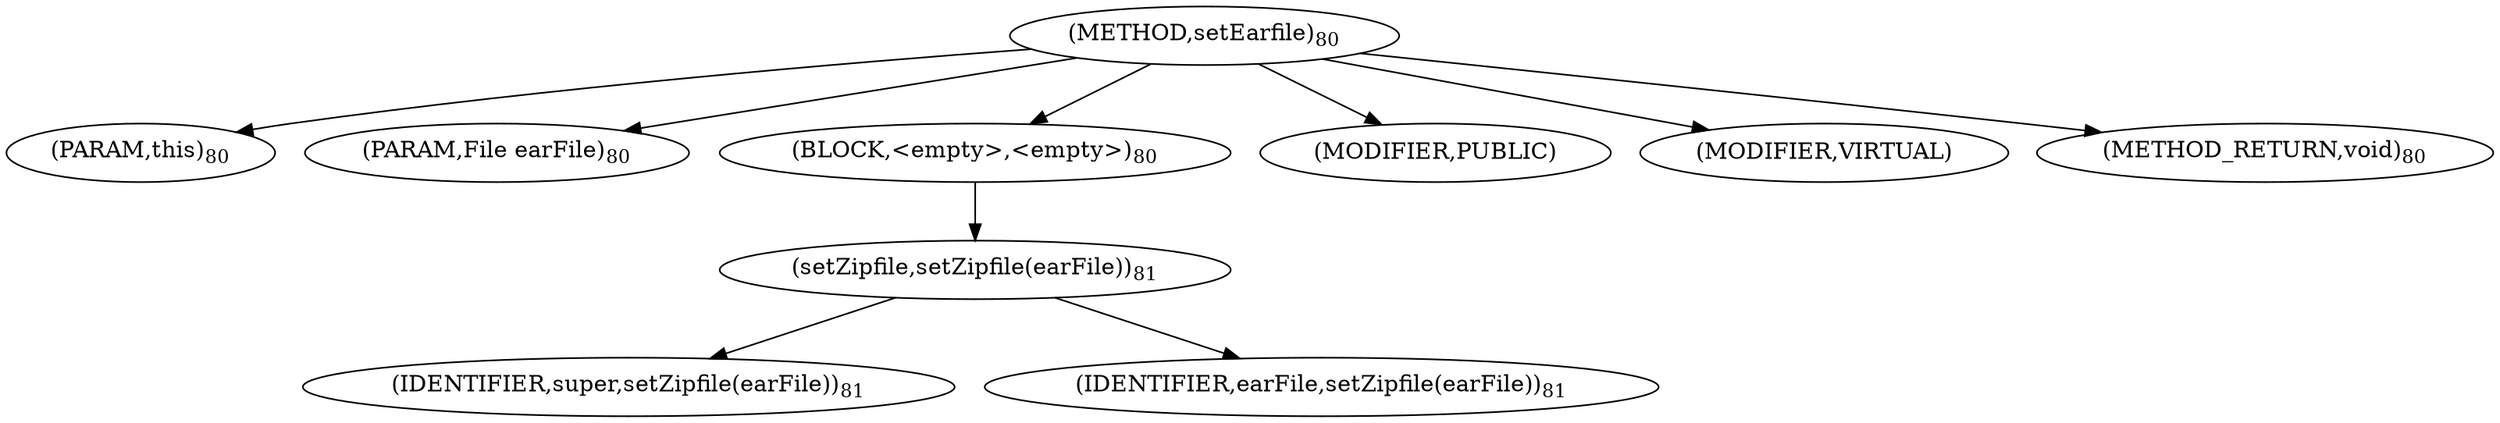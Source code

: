 digraph "setEarfile" {  
"35" [label = <(METHOD,setEarfile)<SUB>80</SUB>> ]
"36" [label = <(PARAM,this)<SUB>80</SUB>> ]
"37" [label = <(PARAM,File earFile)<SUB>80</SUB>> ]
"38" [label = <(BLOCK,&lt;empty&gt;,&lt;empty&gt;)<SUB>80</SUB>> ]
"39" [label = <(setZipfile,setZipfile(earFile))<SUB>81</SUB>> ]
"40" [label = <(IDENTIFIER,super,setZipfile(earFile))<SUB>81</SUB>> ]
"41" [label = <(IDENTIFIER,earFile,setZipfile(earFile))<SUB>81</SUB>> ]
"42" [label = <(MODIFIER,PUBLIC)> ]
"43" [label = <(MODIFIER,VIRTUAL)> ]
"44" [label = <(METHOD_RETURN,void)<SUB>80</SUB>> ]
  "35" -> "36" 
  "35" -> "37" 
  "35" -> "38" 
  "35" -> "42" 
  "35" -> "43" 
  "35" -> "44" 
  "38" -> "39" 
  "39" -> "40" 
  "39" -> "41" 
}
